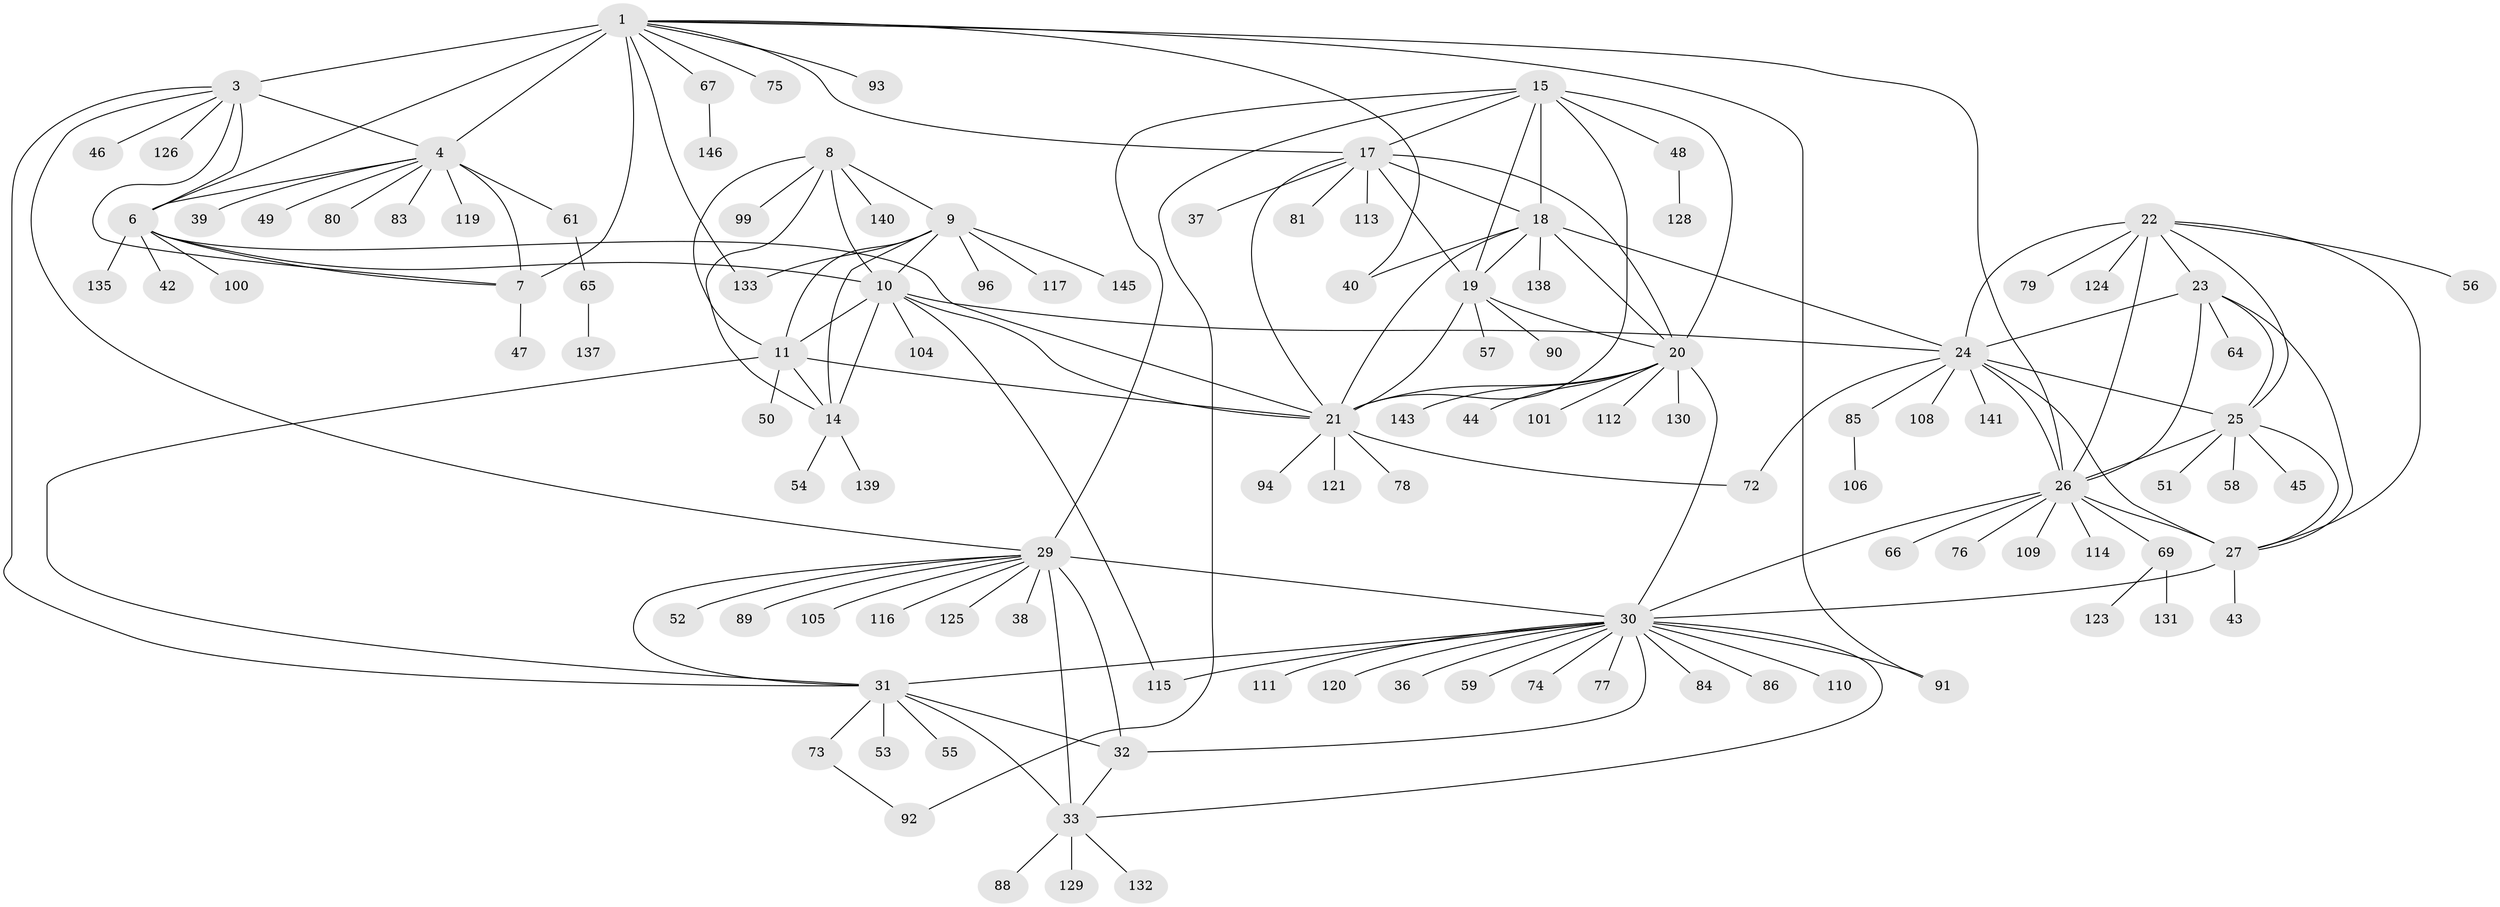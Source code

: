// Generated by graph-tools (version 1.1) at 2025/52/02/27/25 19:52:17]
// undirected, 116 vertices, 170 edges
graph export_dot {
graph [start="1"]
  node [color=gray90,style=filled];
  1 [super="+2"];
  3 [super="+68"];
  4 [super="+5"];
  6 [super="+41"];
  7;
  8 [super="+60"];
  9 [super="+12"];
  10 [super="+13"];
  11 [super="+70"];
  14 [super="+98"];
  15 [super="+16"];
  17 [super="+142"];
  18;
  19 [super="+136"];
  20 [super="+134"];
  21 [super="+63"];
  22 [super="+97"];
  23 [super="+82"];
  24 [super="+118"];
  25;
  26 [super="+28"];
  27 [super="+102"];
  29 [super="+34"];
  30 [super="+87"];
  31 [super="+95"];
  32 [super="+62"];
  33 [super="+35"];
  36 [super="+71"];
  37;
  38;
  39;
  40;
  42;
  43;
  44;
  45;
  46;
  47;
  48;
  49;
  50;
  51;
  52;
  53;
  54;
  55;
  56;
  57;
  58;
  59;
  61;
  64;
  65 [super="+103"];
  66;
  67;
  69;
  72;
  73;
  74;
  75 [super="+127"];
  76;
  77 [super="+107"];
  78;
  79;
  80;
  81;
  83;
  84;
  85;
  86 [super="+144"];
  88;
  89;
  90;
  91;
  92;
  93;
  94;
  96;
  99;
  100;
  101;
  104;
  105;
  106;
  108;
  109;
  110;
  111;
  112;
  113;
  114;
  115 [super="+122"];
  116;
  117;
  119;
  120;
  121;
  123;
  124;
  125;
  126;
  128;
  129;
  130;
  131;
  132;
  133;
  135;
  137;
  138;
  139;
  140;
  141;
  143;
  145;
  146;
  1 -- 3 [weight=2];
  1 -- 4 [weight=4];
  1 -- 6 [weight=2];
  1 -- 7 [weight=2];
  1 -- 67;
  1 -- 75;
  1 -- 93;
  1 -- 40;
  1 -- 133;
  1 -- 17;
  1 -- 26;
  1 -- 91;
  3 -- 4 [weight=2];
  3 -- 6;
  3 -- 7;
  3 -- 31;
  3 -- 46;
  3 -- 126;
  3 -- 29;
  4 -- 6 [weight=2];
  4 -- 7 [weight=2];
  4 -- 39;
  4 -- 49;
  4 -- 61;
  4 -- 80;
  4 -- 83;
  4 -- 119;
  6 -- 7;
  6 -- 42;
  6 -- 100;
  6 -- 135;
  6 -- 21;
  6 -- 10;
  7 -- 47;
  8 -- 9 [weight=2];
  8 -- 10 [weight=2];
  8 -- 11;
  8 -- 14;
  8 -- 99;
  8 -- 140;
  9 -- 10 [weight=4];
  9 -- 11 [weight=2];
  9 -- 14 [weight=2];
  9 -- 96;
  9 -- 117;
  9 -- 133;
  9 -- 145;
  10 -- 11 [weight=2];
  10 -- 14 [weight=2];
  10 -- 21;
  10 -- 24;
  10 -- 104;
  10 -- 115;
  11 -- 14;
  11 -- 31;
  11 -- 50;
  11 -- 21;
  14 -- 54;
  14 -- 139;
  15 -- 17 [weight=2];
  15 -- 18 [weight=2];
  15 -- 19 [weight=2];
  15 -- 20 [weight=2];
  15 -- 21 [weight=2];
  15 -- 48;
  15 -- 92;
  15 -- 29;
  17 -- 18;
  17 -- 19;
  17 -- 20;
  17 -- 21;
  17 -- 37;
  17 -- 81;
  17 -- 113;
  18 -- 19;
  18 -- 20;
  18 -- 21;
  18 -- 24;
  18 -- 40;
  18 -- 138;
  19 -- 20;
  19 -- 21;
  19 -- 57;
  19 -- 90;
  20 -- 21;
  20 -- 44;
  20 -- 101;
  20 -- 112;
  20 -- 130;
  20 -- 143;
  20 -- 30;
  21 -- 72;
  21 -- 78;
  21 -- 94;
  21 -- 121;
  22 -- 23;
  22 -- 24;
  22 -- 25;
  22 -- 26 [weight=2];
  22 -- 27;
  22 -- 56;
  22 -- 79;
  22 -- 124;
  23 -- 24;
  23 -- 25;
  23 -- 26 [weight=2];
  23 -- 27;
  23 -- 64;
  24 -- 25;
  24 -- 26 [weight=2];
  24 -- 27;
  24 -- 72;
  24 -- 85;
  24 -- 108;
  24 -- 141;
  25 -- 26 [weight=2];
  25 -- 27;
  25 -- 45;
  25 -- 51;
  25 -- 58;
  26 -- 27 [weight=2];
  26 -- 66;
  26 -- 76;
  26 -- 69;
  26 -- 109;
  26 -- 114;
  26 -- 30;
  27 -- 43;
  27 -- 30;
  29 -- 30 [weight=2];
  29 -- 31 [weight=2];
  29 -- 32 [weight=2];
  29 -- 33 [weight=4];
  29 -- 38;
  29 -- 52;
  29 -- 89;
  29 -- 105;
  29 -- 116;
  29 -- 125;
  30 -- 31;
  30 -- 32;
  30 -- 33 [weight=2];
  30 -- 36;
  30 -- 59;
  30 -- 74;
  30 -- 77;
  30 -- 84;
  30 -- 86;
  30 -- 91;
  30 -- 120;
  30 -- 115;
  30 -- 110;
  30 -- 111;
  31 -- 32;
  31 -- 33 [weight=2];
  31 -- 53;
  31 -- 55;
  31 -- 73;
  32 -- 33 [weight=2];
  33 -- 88;
  33 -- 129;
  33 -- 132;
  48 -- 128;
  61 -- 65;
  65 -- 137;
  67 -- 146;
  69 -- 123;
  69 -- 131;
  73 -- 92;
  85 -- 106;
}
